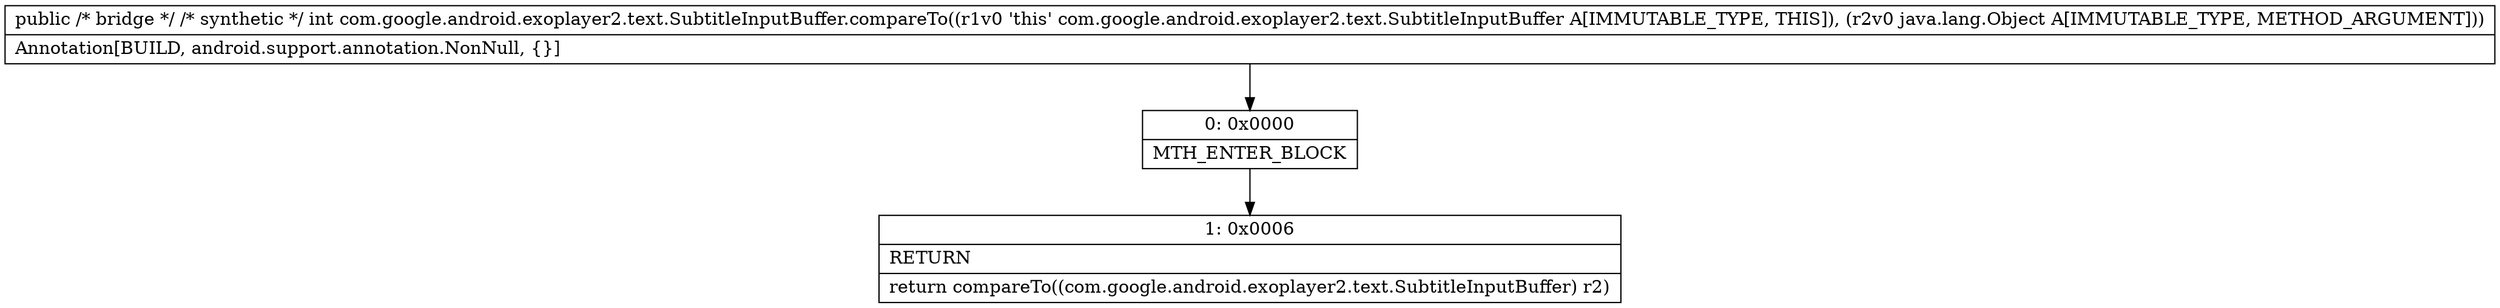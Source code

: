 digraph "CFG forcom.google.android.exoplayer2.text.SubtitleInputBuffer.compareTo(Ljava\/lang\/Object;)I" {
Node_0 [shape=record,label="{0\:\ 0x0000|MTH_ENTER_BLOCK\l}"];
Node_1 [shape=record,label="{1\:\ 0x0006|RETURN\l|return compareTo((com.google.android.exoplayer2.text.SubtitleInputBuffer) r2)\l}"];
MethodNode[shape=record,label="{public \/* bridge *\/ \/* synthetic *\/ int com.google.android.exoplayer2.text.SubtitleInputBuffer.compareTo((r1v0 'this' com.google.android.exoplayer2.text.SubtitleInputBuffer A[IMMUTABLE_TYPE, THIS]), (r2v0 java.lang.Object A[IMMUTABLE_TYPE, METHOD_ARGUMENT]))  | Annotation[BUILD, android.support.annotation.NonNull, \{\}]\l}"];
MethodNode -> Node_0;
Node_0 -> Node_1;
}

